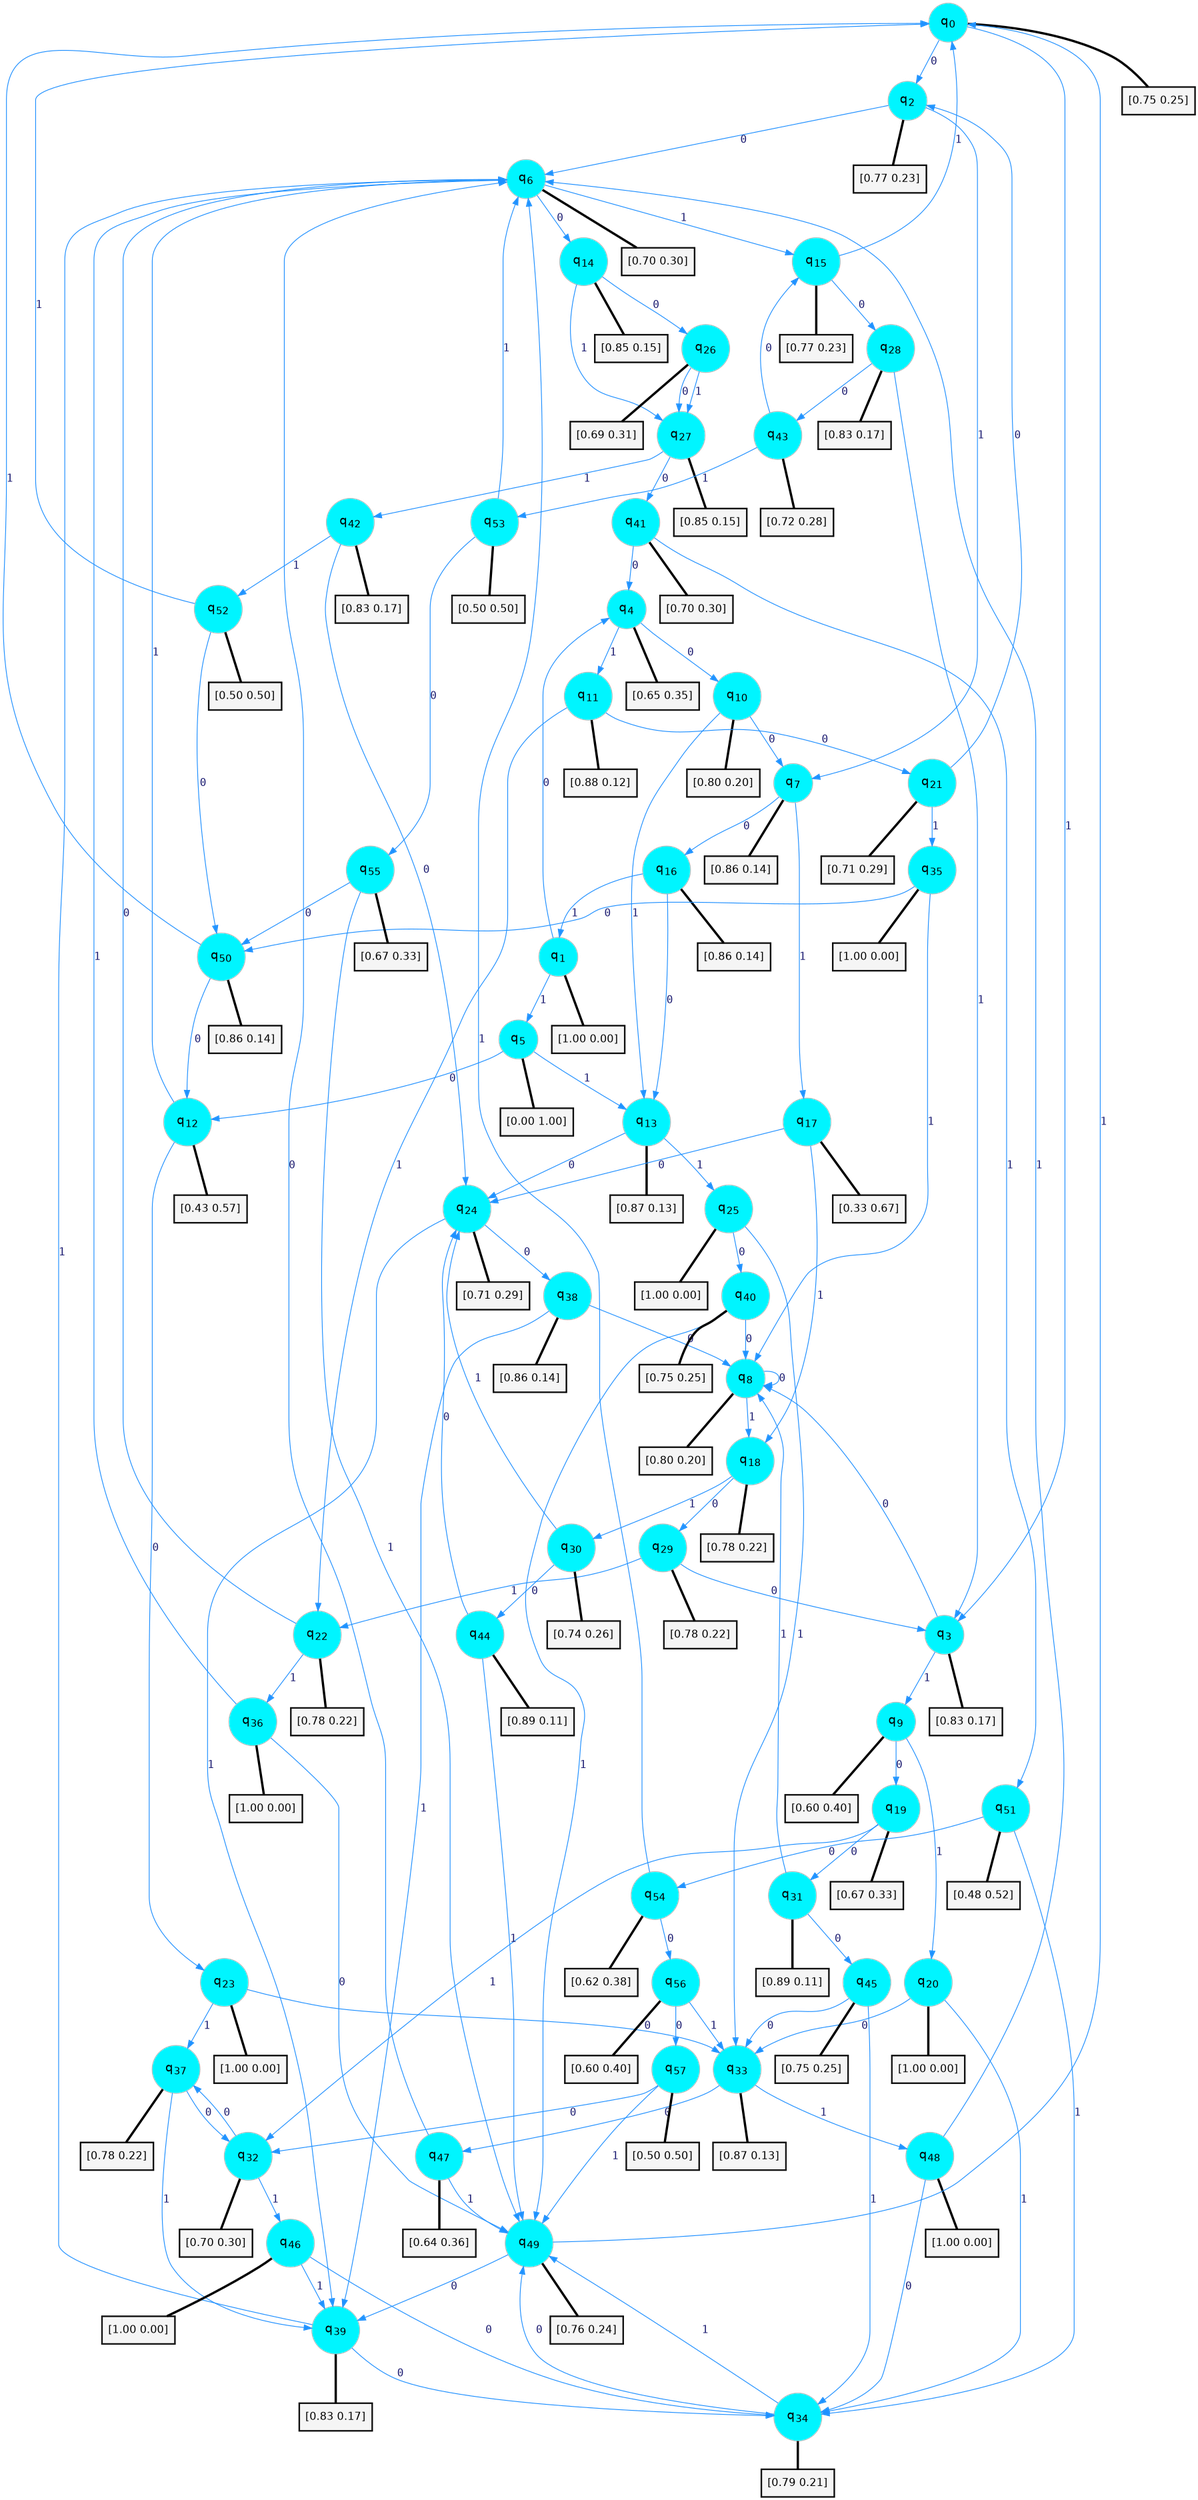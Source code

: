 digraph G {
graph [
bgcolor=transparent, dpi=300, rankdir=TD, size="40,25"];
node [
color=gray, fillcolor=turquoise1, fontcolor=black, fontname=Helvetica, fontsize=16, fontweight=bold, shape=circle, style=filled];
edge [
arrowsize=1, color=dodgerblue1, fontcolor=midnightblue, fontname=courier, fontweight=bold, penwidth=1, style=solid, weight=20];
0[label=<q<SUB>0</SUB>>];
1[label=<q<SUB>1</SUB>>];
2[label=<q<SUB>2</SUB>>];
3[label=<q<SUB>3</SUB>>];
4[label=<q<SUB>4</SUB>>];
5[label=<q<SUB>5</SUB>>];
6[label=<q<SUB>6</SUB>>];
7[label=<q<SUB>7</SUB>>];
8[label=<q<SUB>8</SUB>>];
9[label=<q<SUB>9</SUB>>];
10[label=<q<SUB>10</SUB>>];
11[label=<q<SUB>11</SUB>>];
12[label=<q<SUB>12</SUB>>];
13[label=<q<SUB>13</SUB>>];
14[label=<q<SUB>14</SUB>>];
15[label=<q<SUB>15</SUB>>];
16[label=<q<SUB>16</SUB>>];
17[label=<q<SUB>17</SUB>>];
18[label=<q<SUB>18</SUB>>];
19[label=<q<SUB>19</SUB>>];
20[label=<q<SUB>20</SUB>>];
21[label=<q<SUB>21</SUB>>];
22[label=<q<SUB>22</SUB>>];
23[label=<q<SUB>23</SUB>>];
24[label=<q<SUB>24</SUB>>];
25[label=<q<SUB>25</SUB>>];
26[label=<q<SUB>26</SUB>>];
27[label=<q<SUB>27</SUB>>];
28[label=<q<SUB>28</SUB>>];
29[label=<q<SUB>29</SUB>>];
30[label=<q<SUB>30</SUB>>];
31[label=<q<SUB>31</SUB>>];
32[label=<q<SUB>32</SUB>>];
33[label=<q<SUB>33</SUB>>];
34[label=<q<SUB>34</SUB>>];
35[label=<q<SUB>35</SUB>>];
36[label=<q<SUB>36</SUB>>];
37[label=<q<SUB>37</SUB>>];
38[label=<q<SUB>38</SUB>>];
39[label=<q<SUB>39</SUB>>];
40[label=<q<SUB>40</SUB>>];
41[label=<q<SUB>41</SUB>>];
42[label=<q<SUB>42</SUB>>];
43[label=<q<SUB>43</SUB>>];
44[label=<q<SUB>44</SUB>>];
45[label=<q<SUB>45</SUB>>];
46[label=<q<SUB>46</SUB>>];
47[label=<q<SUB>47</SUB>>];
48[label=<q<SUB>48</SUB>>];
49[label=<q<SUB>49</SUB>>];
50[label=<q<SUB>50</SUB>>];
51[label=<q<SUB>51</SUB>>];
52[label=<q<SUB>52</SUB>>];
53[label=<q<SUB>53</SUB>>];
54[label=<q<SUB>54</SUB>>];
55[label=<q<SUB>55</SUB>>];
56[label=<q<SUB>56</SUB>>];
57[label=<q<SUB>57</SUB>>];
58[label="[0.75 0.25]", shape=box,fontcolor=black, fontname=Helvetica, fontsize=14, penwidth=2, fillcolor=whitesmoke,color=black];
59[label="[1.00 0.00]", shape=box,fontcolor=black, fontname=Helvetica, fontsize=14, penwidth=2, fillcolor=whitesmoke,color=black];
60[label="[0.77 0.23]", shape=box,fontcolor=black, fontname=Helvetica, fontsize=14, penwidth=2, fillcolor=whitesmoke,color=black];
61[label="[0.83 0.17]", shape=box,fontcolor=black, fontname=Helvetica, fontsize=14, penwidth=2, fillcolor=whitesmoke,color=black];
62[label="[0.65 0.35]", shape=box,fontcolor=black, fontname=Helvetica, fontsize=14, penwidth=2, fillcolor=whitesmoke,color=black];
63[label="[0.00 1.00]", shape=box,fontcolor=black, fontname=Helvetica, fontsize=14, penwidth=2, fillcolor=whitesmoke,color=black];
64[label="[0.70 0.30]", shape=box,fontcolor=black, fontname=Helvetica, fontsize=14, penwidth=2, fillcolor=whitesmoke,color=black];
65[label="[0.86 0.14]", shape=box,fontcolor=black, fontname=Helvetica, fontsize=14, penwidth=2, fillcolor=whitesmoke,color=black];
66[label="[0.80 0.20]", shape=box,fontcolor=black, fontname=Helvetica, fontsize=14, penwidth=2, fillcolor=whitesmoke,color=black];
67[label="[0.60 0.40]", shape=box,fontcolor=black, fontname=Helvetica, fontsize=14, penwidth=2, fillcolor=whitesmoke,color=black];
68[label="[0.80 0.20]", shape=box,fontcolor=black, fontname=Helvetica, fontsize=14, penwidth=2, fillcolor=whitesmoke,color=black];
69[label="[0.88 0.12]", shape=box,fontcolor=black, fontname=Helvetica, fontsize=14, penwidth=2, fillcolor=whitesmoke,color=black];
70[label="[0.43 0.57]", shape=box,fontcolor=black, fontname=Helvetica, fontsize=14, penwidth=2, fillcolor=whitesmoke,color=black];
71[label="[0.87 0.13]", shape=box,fontcolor=black, fontname=Helvetica, fontsize=14, penwidth=2, fillcolor=whitesmoke,color=black];
72[label="[0.85 0.15]", shape=box,fontcolor=black, fontname=Helvetica, fontsize=14, penwidth=2, fillcolor=whitesmoke,color=black];
73[label="[0.77 0.23]", shape=box,fontcolor=black, fontname=Helvetica, fontsize=14, penwidth=2, fillcolor=whitesmoke,color=black];
74[label="[0.86 0.14]", shape=box,fontcolor=black, fontname=Helvetica, fontsize=14, penwidth=2, fillcolor=whitesmoke,color=black];
75[label="[0.33 0.67]", shape=box,fontcolor=black, fontname=Helvetica, fontsize=14, penwidth=2, fillcolor=whitesmoke,color=black];
76[label="[0.78 0.22]", shape=box,fontcolor=black, fontname=Helvetica, fontsize=14, penwidth=2, fillcolor=whitesmoke,color=black];
77[label="[0.67 0.33]", shape=box,fontcolor=black, fontname=Helvetica, fontsize=14, penwidth=2, fillcolor=whitesmoke,color=black];
78[label="[1.00 0.00]", shape=box,fontcolor=black, fontname=Helvetica, fontsize=14, penwidth=2, fillcolor=whitesmoke,color=black];
79[label="[0.71 0.29]", shape=box,fontcolor=black, fontname=Helvetica, fontsize=14, penwidth=2, fillcolor=whitesmoke,color=black];
80[label="[0.78 0.22]", shape=box,fontcolor=black, fontname=Helvetica, fontsize=14, penwidth=2, fillcolor=whitesmoke,color=black];
81[label="[1.00 0.00]", shape=box,fontcolor=black, fontname=Helvetica, fontsize=14, penwidth=2, fillcolor=whitesmoke,color=black];
82[label="[0.71 0.29]", shape=box,fontcolor=black, fontname=Helvetica, fontsize=14, penwidth=2, fillcolor=whitesmoke,color=black];
83[label="[1.00 0.00]", shape=box,fontcolor=black, fontname=Helvetica, fontsize=14, penwidth=2, fillcolor=whitesmoke,color=black];
84[label="[0.69 0.31]", shape=box,fontcolor=black, fontname=Helvetica, fontsize=14, penwidth=2, fillcolor=whitesmoke,color=black];
85[label="[0.85 0.15]", shape=box,fontcolor=black, fontname=Helvetica, fontsize=14, penwidth=2, fillcolor=whitesmoke,color=black];
86[label="[0.83 0.17]", shape=box,fontcolor=black, fontname=Helvetica, fontsize=14, penwidth=2, fillcolor=whitesmoke,color=black];
87[label="[0.78 0.22]", shape=box,fontcolor=black, fontname=Helvetica, fontsize=14, penwidth=2, fillcolor=whitesmoke,color=black];
88[label="[0.74 0.26]", shape=box,fontcolor=black, fontname=Helvetica, fontsize=14, penwidth=2, fillcolor=whitesmoke,color=black];
89[label="[0.89 0.11]", shape=box,fontcolor=black, fontname=Helvetica, fontsize=14, penwidth=2, fillcolor=whitesmoke,color=black];
90[label="[0.70 0.30]", shape=box,fontcolor=black, fontname=Helvetica, fontsize=14, penwidth=2, fillcolor=whitesmoke,color=black];
91[label="[0.87 0.13]", shape=box,fontcolor=black, fontname=Helvetica, fontsize=14, penwidth=2, fillcolor=whitesmoke,color=black];
92[label="[0.79 0.21]", shape=box,fontcolor=black, fontname=Helvetica, fontsize=14, penwidth=2, fillcolor=whitesmoke,color=black];
93[label="[1.00 0.00]", shape=box,fontcolor=black, fontname=Helvetica, fontsize=14, penwidth=2, fillcolor=whitesmoke,color=black];
94[label="[1.00 0.00]", shape=box,fontcolor=black, fontname=Helvetica, fontsize=14, penwidth=2, fillcolor=whitesmoke,color=black];
95[label="[0.78 0.22]", shape=box,fontcolor=black, fontname=Helvetica, fontsize=14, penwidth=2, fillcolor=whitesmoke,color=black];
96[label="[0.86 0.14]", shape=box,fontcolor=black, fontname=Helvetica, fontsize=14, penwidth=2, fillcolor=whitesmoke,color=black];
97[label="[0.83 0.17]", shape=box,fontcolor=black, fontname=Helvetica, fontsize=14, penwidth=2, fillcolor=whitesmoke,color=black];
98[label="[0.75 0.25]", shape=box,fontcolor=black, fontname=Helvetica, fontsize=14, penwidth=2, fillcolor=whitesmoke,color=black];
99[label="[0.70 0.30]", shape=box,fontcolor=black, fontname=Helvetica, fontsize=14, penwidth=2, fillcolor=whitesmoke,color=black];
100[label="[0.83 0.17]", shape=box,fontcolor=black, fontname=Helvetica, fontsize=14, penwidth=2, fillcolor=whitesmoke,color=black];
101[label="[0.72 0.28]", shape=box,fontcolor=black, fontname=Helvetica, fontsize=14, penwidth=2, fillcolor=whitesmoke,color=black];
102[label="[0.89 0.11]", shape=box,fontcolor=black, fontname=Helvetica, fontsize=14, penwidth=2, fillcolor=whitesmoke,color=black];
103[label="[0.75 0.25]", shape=box,fontcolor=black, fontname=Helvetica, fontsize=14, penwidth=2, fillcolor=whitesmoke,color=black];
104[label="[1.00 0.00]", shape=box,fontcolor=black, fontname=Helvetica, fontsize=14, penwidth=2, fillcolor=whitesmoke,color=black];
105[label="[0.64 0.36]", shape=box,fontcolor=black, fontname=Helvetica, fontsize=14, penwidth=2, fillcolor=whitesmoke,color=black];
106[label="[1.00 0.00]", shape=box,fontcolor=black, fontname=Helvetica, fontsize=14, penwidth=2, fillcolor=whitesmoke,color=black];
107[label="[0.76 0.24]", shape=box,fontcolor=black, fontname=Helvetica, fontsize=14, penwidth=2, fillcolor=whitesmoke,color=black];
108[label="[0.86 0.14]", shape=box,fontcolor=black, fontname=Helvetica, fontsize=14, penwidth=2, fillcolor=whitesmoke,color=black];
109[label="[0.48 0.52]", shape=box,fontcolor=black, fontname=Helvetica, fontsize=14, penwidth=2, fillcolor=whitesmoke,color=black];
110[label="[0.50 0.50]", shape=box,fontcolor=black, fontname=Helvetica, fontsize=14, penwidth=2, fillcolor=whitesmoke,color=black];
111[label="[0.50 0.50]", shape=box,fontcolor=black, fontname=Helvetica, fontsize=14, penwidth=2, fillcolor=whitesmoke,color=black];
112[label="[0.62 0.38]", shape=box,fontcolor=black, fontname=Helvetica, fontsize=14, penwidth=2, fillcolor=whitesmoke,color=black];
113[label="[0.67 0.33]", shape=box,fontcolor=black, fontname=Helvetica, fontsize=14, penwidth=2, fillcolor=whitesmoke,color=black];
114[label="[0.60 0.40]", shape=box,fontcolor=black, fontname=Helvetica, fontsize=14, penwidth=2, fillcolor=whitesmoke,color=black];
115[label="[0.50 0.50]", shape=box,fontcolor=black, fontname=Helvetica, fontsize=14, penwidth=2, fillcolor=whitesmoke,color=black];
0->2 [label=0];
0->3 [label=1];
0->58 [arrowhead=none, penwidth=3,color=black];
1->4 [label=0];
1->5 [label=1];
1->59 [arrowhead=none, penwidth=3,color=black];
2->6 [label=0];
2->7 [label=1];
2->60 [arrowhead=none, penwidth=3,color=black];
3->8 [label=0];
3->9 [label=1];
3->61 [arrowhead=none, penwidth=3,color=black];
4->10 [label=0];
4->11 [label=1];
4->62 [arrowhead=none, penwidth=3,color=black];
5->12 [label=0];
5->13 [label=1];
5->63 [arrowhead=none, penwidth=3,color=black];
6->14 [label=0];
6->15 [label=1];
6->64 [arrowhead=none, penwidth=3,color=black];
7->16 [label=0];
7->17 [label=1];
7->65 [arrowhead=none, penwidth=3,color=black];
8->8 [label=0];
8->18 [label=1];
8->66 [arrowhead=none, penwidth=3,color=black];
9->19 [label=0];
9->20 [label=1];
9->67 [arrowhead=none, penwidth=3,color=black];
10->7 [label=0];
10->13 [label=1];
10->68 [arrowhead=none, penwidth=3,color=black];
11->21 [label=0];
11->22 [label=1];
11->69 [arrowhead=none, penwidth=3,color=black];
12->23 [label=0];
12->6 [label=1];
12->70 [arrowhead=none, penwidth=3,color=black];
13->24 [label=0];
13->25 [label=1];
13->71 [arrowhead=none, penwidth=3,color=black];
14->26 [label=0];
14->27 [label=1];
14->72 [arrowhead=none, penwidth=3,color=black];
15->28 [label=0];
15->0 [label=1];
15->73 [arrowhead=none, penwidth=3,color=black];
16->13 [label=0];
16->1 [label=1];
16->74 [arrowhead=none, penwidth=3,color=black];
17->24 [label=0];
17->18 [label=1];
17->75 [arrowhead=none, penwidth=3,color=black];
18->29 [label=0];
18->30 [label=1];
18->76 [arrowhead=none, penwidth=3,color=black];
19->31 [label=0];
19->32 [label=1];
19->77 [arrowhead=none, penwidth=3,color=black];
20->33 [label=0];
20->34 [label=1];
20->78 [arrowhead=none, penwidth=3,color=black];
21->2 [label=0];
21->35 [label=1];
21->79 [arrowhead=none, penwidth=3,color=black];
22->6 [label=0];
22->36 [label=1];
22->80 [arrowhead=none, penwidth=3,color=black];
23->33 [label=0];
23->37 [label=1];
23->81 [arrowhead=none, penwidth=3,color=black];
24->38 [label=0];
24->39 [label=1];
24->82 [arrowhead=none, penwidth=3,color=black];
25->40 [label=0];
25->33 [label=1];
25->83 [arrowhead=none, penwidth=3,color=black];
26->27 [label=0];
26->27 [label=1];
26->84 [arrowhead=none, penwidth=3,color=black];
27->41 [label=0];
27->42 [label=1];
27->85 [arrowhead=none, penwidth=3,color=black];
28->43 [label=0];
28->3 [label=1];
28->86 [arrowhead=none, penwidth=3,color=black];
29->3 [label=0];
29->22 [label=1];
29->87 [arrowhead=none, penwidth=3,color=black];
30->44 [label=0];
30->24 [label=1];
30->88 [arrowhead=none, penwidth=3,color=black];
31->45 [label=0];
31->8 [label=1];
31->89 [arrowhead=none, penwidth=3,color=black];
32->37 [label=0];
32->46 [label=1];
32->90 [arrowhead=none, penwidth=3,color=black];
33->47 [label=0];
33->48 [label=1];
33->91 [arrowhead=none, penwidth=3,color=black];
34->49 [label=0];
34->49 [label=1];
34->92 [arrowhead=none, penwidth=3,color=black];
35->50 [label=0];
35->8 [label=1];
35->93 [arrowhead=none, penwidth=3,color=black];
36->49 [label=0];
36->6 [label=1];
36->94 [arrowhead=none, penwidth=3,color=black];
37->32 [label=0];
37->39 [label=1];
37->95 [arrowhead=none, penwidth=3,color=black];
38->8 [label=0];
38->39 [label=1];
38->96 [arrowhead=none, penwidth=3,color=black];
39->34 [label=0];
39->6 [label=1];
39->97 [arrowhead=none, penwidth=3,color=black];
40->8 [label=0];
40->49 [label=1];
40->98 [arrowhead=none, penwidth=3,color=black];
41->4 [label=0];
41->51 [label=1];
41->99 [arrowhead=none, penwidth=3,color=black];
42->24 [label=0];
42->52 [label=1];
42->100 [arrowhead=none, penwidth=3,color=black];
43->15 [label=0];
43->53 [label=1];
43->101 [arrowhead=none, penwidth=3,color=black];
44->24 [label=0];
44->49 [label=1];
44->102 [arrowhead=none, penwidth=3,color=black];
45->33 [label=0];
45->34 [label=1];
45->103 [arrowhead=none, penwidth=3,color=black];
46->34 [label=0];
46->39 [label=1];
46->104 [arrowhead=none, penwidth=3,color=black];
47->6 [label=0];
47->49 [label=1];
47->105 [arrowhead=none, penwidth=3,color=black];
48->34 [label=0];
48->6 [label=1];
48->106 [arrowhead=none, penwidth=3,color=black];
49->39 [label=0];
49->0 [label=1];
49->107 [arrowhead=none, penwidth=3,color=black];
50->12 [label=0];
50->0 [label=1];
50->108 [arrowhead=none, penwidth=3,color=black];
51->54 [label=0];
51->34 [label=1];
51->109 [arrowhead=none, penwidth=3,color=black];
52->50 [label=0];
52->0 [label=1];
52->110 [arrowhead=none, penwidth=3,color=black];
53->55 [label=0];
53->6 [label=1];
53->111 [arrowhead=none, penwidth=3,color=black];
54->56 [label=0];
54->6 [label=1];
54->112 [arrowhead=none, penwidth=3,color=black];
55->50 [label=0];
55->49 [label=1];
55->113 [arrowhead=none, penwidth=3,color=black];
56->57 [label=0];
56->33 [label=1];
56->114 [arrowhead=none, penwidth=3,color=black];
57->32 [label=0];
57->49 [label=1];
57->115 [arrowhead=none, penwidth=3,color=black];
}
